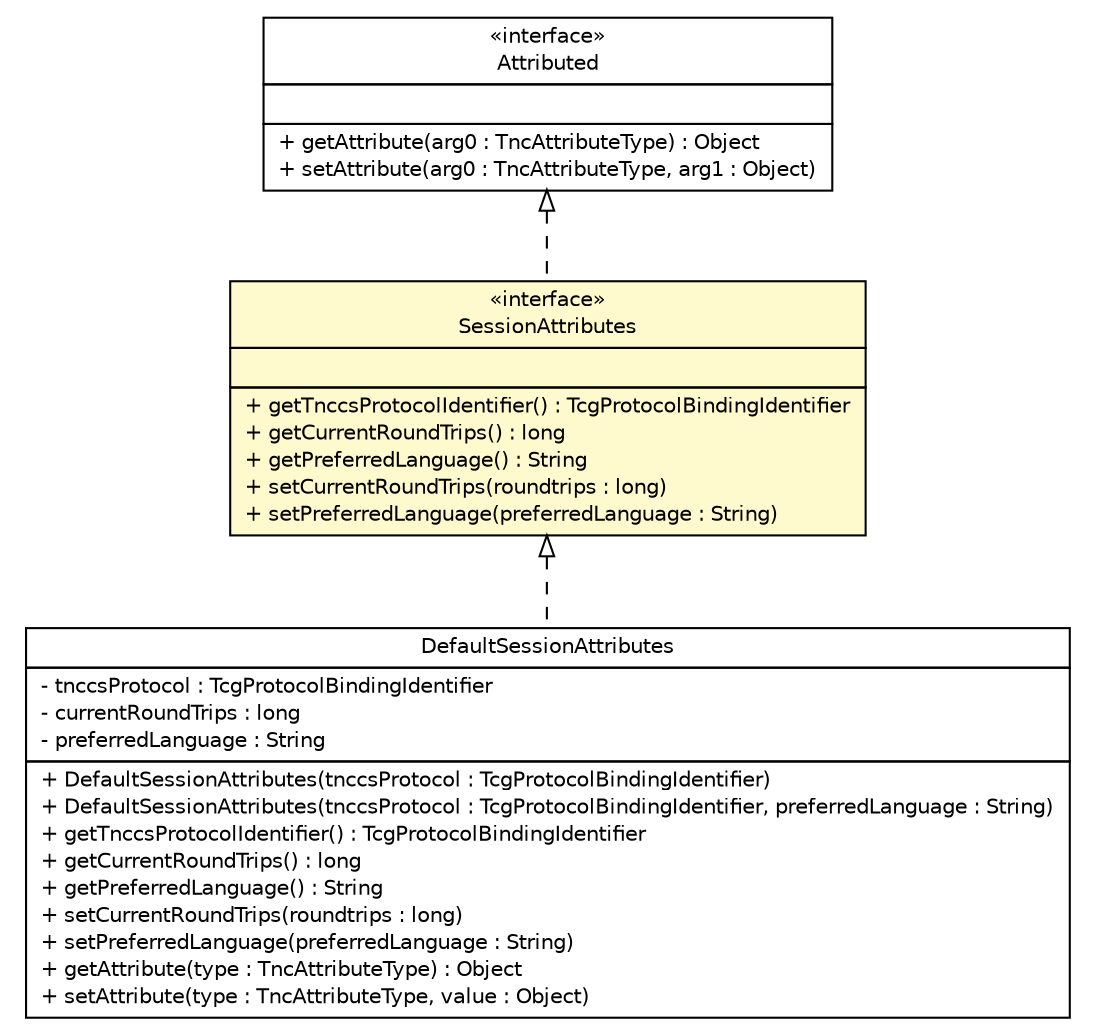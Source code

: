 #!/usr/local/bin/dot
#
# Class diagram 
# Generated by UMLGraph version R5_6 (http://www.umlgraph.org/)
#

digraph G {
	edge [fontname="Helvetica",fontsize=10,labelfontname="Helvetica",labelfontsize=10];
	node [fontname="Helvetica",fontsize=10,shape=plaintext];
	nodesep=0.25;
	ranksep=0.5;
	// de.hsbremen.tc.tnc.tnccs.session.base.SessionAttributes
	c26809 [label=<<table title="de.hsbremen.tc.tnc.tnccs.session.base.SessionAttributes" border="0" cellborder="1" cellspacing="0" cellpadding="2" port="p" bgcolor="lemonChiffon" href="./SessionAttributes.html">
		<tr><td><table border="0" cellspacing="0" cellpadding="1">
<tr><td align="center" balign="center"> &#171;interface&#187; </td></tr>
<tr><td align="center" balign="center"> SessionAttributes </td></tr>
		</table></td></tr>
		<tr><td><table border="0" cellspacing="0" cellpadding="1">
<tr><td align="left" balign="left">  </td></tr>
		</table></td></tr>
		<tr><td><table border="0" cellspacing="0" cellpadding="1">
<tr><td align="left" balign="left"> + getTnccsProtocolIdentifier() : TcgProtocolBindingIdentifier </td></tr>
<tr><td align="left" balign="left"> + getCurrentRoundTrips() : long </td></tr>
<tr><td align="left" balign="left"> + getPreferredLanguage() : String </td></tr>
<tr><td align="left" balign="left"> + setCurrentRoundTrips(roundtrips : long) </td></tr>
<tr><td align="left" balign="left"> + setPreferredLanguage(preferredLanguage : String) </td></tr>
		</table></td></tr>
		</table>>, URL="./SessionAttributes.html", fontname="Helvetica", fontcolor="black", fontsize=10.0];
	// de.hsbremen.tc.tnc.tnccs.session.base.simple.DefaultSessionAttributes
	c26818 [label=<<table title="de.hsbremen.tc.tnc.tnccs.session.base.simple.DefaultSessionAttributes" border="0" cellborder="1" cellspacing="0" cellpadding="2" port="p" href="./simple/DefaultSessionAttributes.html">
		<tr><td><table border="0" cellspacing="0" cellpadding="1">
<tr><td align="center" balign="center"> DefaultSessionAttributes </td></tr>
		</table></td></tr>
		<tr><td><table border="0" cellspacing="0" cellpadding="1">
<tr><td align="left" balign="left"> - tnccsProtocol : TcgProtocolBindingIdentifier </td></tr>
<tr><td align="left" balign="left"> - currentRoundTrips : long </td></tr>
<tr><td align="left" balign="left"> - preferredLanguage : String </td></tr>
		</table></td></tr>
		<tr><td><table border="0" cellspacing="0" cellpadding="1">
<tr><td align="left" balign="left"> + DefaultSessionAttributes(tnccsProtocol : TcgProtocolBindingIdentifier) </td></tr>
<tr><td align="left" balign="left"> + DefaultSessionAttributes(tnccsProtocol : TcgProtocolBindingIdentifier, preferredLanguage : String) </td></tr>
<tr><td align="left" balign="left"> + getTnccsProtocolIdentifier() : TcgProtocolBindingIdentifier </td></tr>
<tr><td align="left" balign="left"> + getCurrentRoundTrips() : long </td></tr>
<tr><td align="left" balign="left"> + getPreferredLanguage() : String </td></tr>
<tr><td align="left" balign="left"> + setCurrentRoundTrips(roundtrips : long) </td></tr>
<tr><td align="left" balign="left"> + setPreferredLanguage(preferredLanguage : String) </td></tr>
<tr><td align="left" balign="left"> + getAttribute(type : TncAttributeType) : Object </td></tr>
<tr><td align="left" balign="left"> + setAttribute(type : TncAttributeType, value : Object) </td></tr>
		</table></td></tr>
		</table>>, URL="./simple/DefaultSessionAttributes.html", fontname="Helvetica", fontcolor="black", fontsize=10.0];
	//de.hsbremen.tc.tnc.tnccs.session.base.SessionAttributes implements de.hsbremen.tc.tnc.attribute.Attributed
	c26933:p -> c26809:p [dir=back,arrowtail=empty,style=dashed];
	//de.hsbremen.tc.tnc.tnccs.session.base.simple.DefaultSessionAttributes implements de.hsbremen.tc.tnc.tnccs.session.base.SessionAttributes
	c26809:p -> c26818:p [dir=back,arrowtail=empty,style=dashed];
	// de.hsbremen.tc.tnc.attribute.Attributed
	c26933 [label=<<table title="de.hsbremen.tc.tnc.attribute.Attributed" border="0" cellborder="1" cellspacing="0" cellpadding="2" port="p" href="http://java.sun.com/j2se/1.4.2/docs/api/de/hsbremen/tc/tnc/attribute/Attributed.html">
		<tr><td><table border="0" cellspacing="0" cellpadding="1">
<tr><td align="center" balign="center"> &#171;interface&#187; </td></tr>
<tr><td align="center" balign="center"> Attributed </td></tr>
		</table></td></tr>
		<tr><td><table border="0" cellspacing="0" cellpadding="1">
<tr><td align="left" balign="left">  </td></tr>
		</table></td></tr>
		<tr><td><table border="0" cellspacing="0" cellpadding="1">
<tr><td align="left" balign="left"> + getAttribute(arg0 : TncAttributeType) : Object </td></tr>
<tr><td align="left" balign="left"> + setAttribute(arg0 : TncAttributeType, arg1 : Object) </td></tr>
		</table></td></tr>
		</table>>, URL="http://java.sun.com/j2se/1.4.2/docs/api/de/hsbremen/tc/tnc/attribute/Attributed.html", fontname="Helvetica", fontcolor="black", fontsize=10.0];
}

